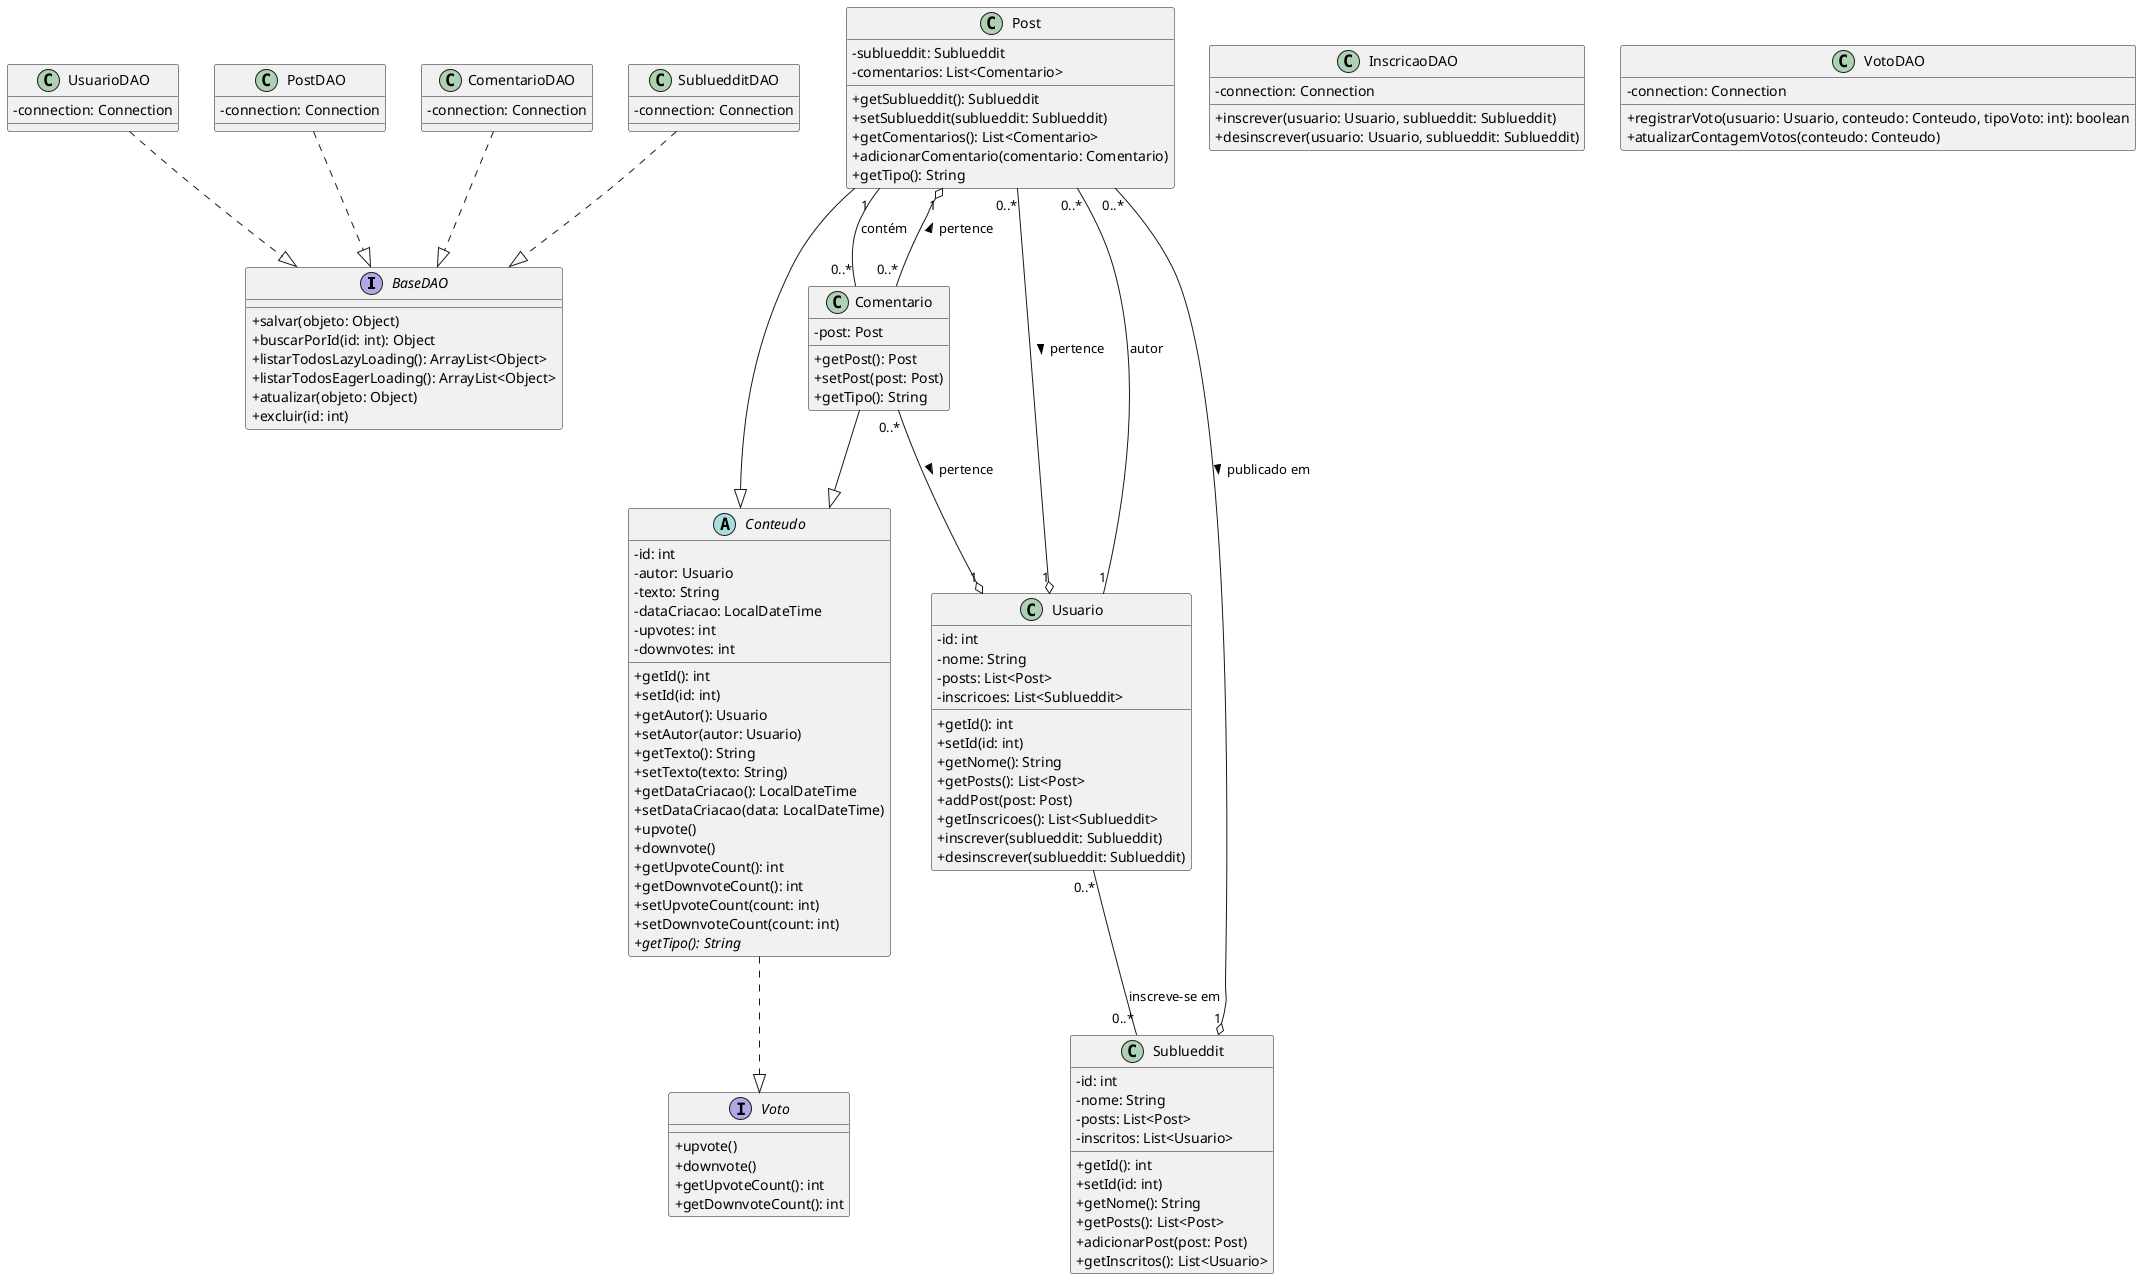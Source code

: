 @startuml Blueddit
skinparam classAttributeIconSize 0

' Interfaces
interface BaseDAO {
    +salvar(objeto: Object)
    +buscarPorId(id: int): Object
    +listarTodosLazyLoading(): ArrayList<Object>
    +listarTodosEagerLoading(): ArrayList<Object>
    +atualizar(objeto: Object)
    +excluir(id: int)
}

interface Voto {
    +upvote()
    +downvote()
    +getUpvoteCount(): int
    +getDownvoteCount(): int
}

' Classes de Modelo
abstract class Conteudo {
    -id: int
    -autor: Usuario
    -texto: String
    -dataCriacao: LocalDateTime
    -upvotes: int
    -downvotes: int
    +getId(): int
    +setId(id: int)
    +getAutor(): Usuario
    +setAutor(autor: Usuario)
    +getTexto(): String
    +setTexto(texto: String)
    +getDataCriacao(): LocalDateTime
    +setDataCriacao(data: LocalDateTime)
    +upvote()
    +downvote()
    +getUpvoteCount(): int
    +getDownvoteCount(): int
    +setUpvoteCount(count: int)
    +setDownvoteCount(count: int)
    +{abstract} getTipo(): String
}

class Usuario {
    -id: int
    -nome: String
    -posts: List<Post>
    -inscricoes: List<Sublueddit>
    +getId(): int
    +setId(id: int)
    +getNome(): String
    +getPosts(): List<Post>
    +addPost(post: Post)
    +getInscricoes(): List<Sublueddit>
    +inscrever(sublueddit: Sublueddit)
    +desinscrever(sublueddit: Sublueddit)
}

class Post {
    -sublueddit: Sublueddit
    -comentarios: List<Comentario>
    +getSublueddit(): Sublueddit
    +setSublueddit(sublueddit: Sublueddit)
    +getComentarios(): List<Comentario>
    +adicionarComentario(comentario: Comentario)
    +getTipo(): String
}

class Comentario {
    -post: Post
    +getPost(): Post
    +setPost(post: Post)
    +getTipo(): String
}

class Sublueddit {
    -id: int
    -nome: String
    -posts: List<Post>
    -inscritos: List<Usuario>
    +getId(): int
    +setId(id: int)
    +getNome(): String
    +getPosts(): List<Post>
    +adicionarPost(post: Post)
    +getInscritos(): List<Usuario>
}

' Classes DAO
class UsuarioDAO {
    -connection: Connection
}

class PostDAO {
    -connection: Connection
}

class ComentarioDAO {
    -connection: Connection
}

class SubluedditDAO {
    -connection: Connection
}

class InscricaoDAO {
    -connection: Connection
    +inscrever(usuario: Usuario, sublueddit: Sublueddit)
    +desinscrever(usuario: Usuario, sublueddit: Sublueddit)
}

class VotoDAO {
    -connection: Connection
    +registrarVoto(usuario: Usuario, conteudo: Conteudo, tipoVoto: int): boolean
    +atualizarContagemVotos(conteudo: Conteudo)
}

' Relações
Conteudo ..|> Voto
Post --|> Conteudo
Comentario --|> Conteudo
Post "0..*" --o "1" Usuario : pertence >
Comentario "0..*" --o "1" Usuario : pertence >
Post "0..*" --o "1" Sublueddit : publicado em >
Comentario "0..*" --o "1" Post : pertence >
Usuario "0..*" -- "0..*" Sublueddit : inscreve-se em
Usuario "1" -- "0..*" Post : autor
Post "1" -- "0..*" Comentario : contém

UsuarioDAO ..|> BaseDAO
PostDAO ..|> BaseDAO
ComentarioDAO ..|> BaseDAO
SubluedditDAO ..|> BaseDAO

@enduml
